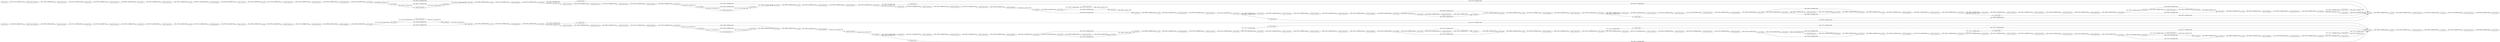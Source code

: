 digraph {
	"-6823548441108178037_170" [label="Column Expressions"]
	"-6823548441108178037_165" [label="Column Filter"]
	"-6823548441108178037_132" [label="Row Splitter"]
	"9136793657457997721_178" [label="Column Expressions"]
	"9136793657457997721_224" [label="Column Expressions"]
	"9136793657457997721_181" [label="Column Filter"]
	"9136793657457997721_189" [label=Concatenate]
	"-6823548441108178037_118" [label=Concatenate]
	"-6823548441108178037_31" [label="Group Loop Start"]
	"9136793657457997721_216" [label="Moving Aggregator"]
	"9136793657457997721_190" [label="Moving Aggregator"]
	"9136793657457997721_179" [label="Column Filter"]
	"9136793657457997721_210" [label="Row Splitter"]
	"-6823548441108178037_104" [label="Moving Aggregator"]
	"-6823548441108178037_121" [label="Row Splitter"]
	"-6823548441108178037_98" [label="Moving Aggregator"]
	"-6823548441108178037_101" [label=Concatenate]
	"-6823548441108178037_86" [label="Column Expressions"]
	"9136793657457997721_218" [label="Row Splitter"]
	"9136793657457997721_217" [label="Column Expressions"]
	"-6823548441108178037_158" [label="Column Filter"]
	"-6823548441108178037_89" [label="Column Expressions"]
	"9136793657457997721_193" [label="Column Expressions"]
	"9136793657457997721_182" [label="Column Filter"]
	"-6823548441108178037_283" [label="Column Expressions"]
	"-6823548441108178037_30" [label=Rank]
	"-6823548441108178037_269" [label="Column Filter"]
	"9136793657457997721_209" [label=Concatenate]
	"9136793657457997721_260" [label="Moving Aggregator"]
	"-6823548441108178037_166" [label="Column Filter"]
	"9136793657457997721_211" [label=Sorter]
	"-6823548441108178037_151" [label="Row Splitter"]
	"9136793657457997721_256" [label="Row Splitter"]
	"9136793657457997721_214" [label=Concatenate]
	"-6823548441108178037_160" [label="Column Filter"]
	"-6823548441108178037_112" [label="Column Expressions"]
	"-6823548441108178037_149" [label="Counter Generation"]
	"9136793657457997721_241" [label="Row Splitter"]
	"-6823548441108178037_117" [label="Row Splitter"]
	"-6823548441108178037_126" [label="Column Expressions"]
	"9136793657457997721_226" [label="Row Splitter"]
	"-6823548441108178037_282" [label="Missing Value"]
	"-6823548441108178037_173" [label="Column Expressions"]
	"-6823548441108178037_284" [label="Column Filter"]
	"9136793657457997721_207" [label="Moving Aggregator"]
	"9136793657457997721_234" [label="Row Splitter"]
	"-6823548441108178037_185" [label="Group Loop Start"]
	"-6823548441108178037_115" [label="Moving Aggregator"]
	"-6823548441108178037_122" [label=Concatenate]
	"9136793657457997721_251" [label=Sorter]
	"9136793657457997721_229" [label="Column Expressions"]
	"-6823548441108178037_186" [label="Loop End"]
	"-6823548441108178037_277" [label="Column Expressions"]
	"-6823548441108178037_94" [label=Concatenate]
	"-6823548441108178037_97" [label=Sorter]
	"-6823548441108178037_21" [label="Table Creator"]
	"-6823548441108178037_90" [label="Row Splitter"]
	"9136793657457997721_176" [label="Column Filter"]
	"-6823548441108178037_270" [label="Extract Date_Time Fields"]
	"-6823548441108178037_168" [label="Column Filter"]
	"-6823548441108178037_102" [label="Column Expressions"]
	"-6823548441108178037_111" [label="Column Expressions"]
	"9136793657457997721_199" [label="Column Expressions"]
	"-6823548441108178037_33" [label="Moving Aggregator"]
	"-6823548441108178037_106" [label="Column Expressions"]
	"-6823548441108178037_155" [label="Column Expressions"]
	"-6823548441108178037_96" [label=Concatenate]
	"-6823548441108178037_138" [label=Concatenate]
	"9136793657457997721_206" [label="Column Expressions"]
	"9136793657457997721_259" [label=Sorter]
	"-6823548441108178037_129" [label="Row Splitter"]
	"9136793657457997721_194" [label="Column Filter"]
	"-6823548441108178037_172" [label="Column Expressions"]
	"9136793657457997721_197" [label="Row Splitter"]
	"-6823548441108178037_105" [label=Concatenate]
	"9136793657457997721_223" [label="Moving Aggregator"]
	"-6823548441108178037_163" [label="Column Filter"]
	"-6823548441108178037_100" [label="Column Expressions"]
	"-6823548441108178037_152" [label=Concatenate]
	"-6823548441108178037_267" [label=Rank]
	"9136793657457997721_202" [label="Column Expressions"]
	"-6823548441108178037_120" [label="Moving Aggregator"]
	"9136793657457997721_204" [label="Counter Generation"]
	"9136793657457997721_236" [label="Moving Aggregator"]
	"9136793657457997721_258" [label=Concatenate]
	"-6823548441108178037_157" [label="Column Expressions"]
	"-6823548441108178037_137" [label=Sorter]
	"9136793657457997721_177" [label="Column Filter"]
	"9136793657457997721_248" [label=Concatenate]
	"-6823548441108178037_116" [label="Row Splitter"]
	"-6823548441108178037_128" [label="Counter Generation"]
	"9136793657457997721_262" [label="Column Expressions"]
	"-6823548441108178037_139" [label="Column Expressions"]
	"-6823548441108178037_29" [label="Column Filter"]
	"9136793657457997721_195" [label="Row Splitter"]
	"-6823548441108178037_141" [label="Column Expressions"]
	"-6823548441108178037_147" [label="Column Expressions"]
	"9136793657457997721_213" [label=Concatenate]
	"9136793657457997721_198" [label="Moving Aggregator"]
	"9136793657457997721_215" [label=Sorter]
	"9136793657457997721_239" [label="Moving Aggregator"]
	"-6823548441108178037_148" [label="Row Splitter"]
	"9136793657457997721_242" [label=Sorter]
	"9136793657457997721_203" [label="Moving Aggregator"]
	"9136793657457997721_249" [label="Moving Aggregator"]
	"-6823548441108178037_134" [label="Row Splitter"]
	"9136793657457997721_255" [label=Concatenate]
	"9136793657457997721_208" [label="Row Splitter"]
	"-6823548441108178037_130" [label="Moving Aggregator"]
	"-6823548441108178037_123" [label="Row Splitter"]
	"9136793657457997721_257" [label="Row Splitter"]
	"9136793657457997721_246" [label="Row Splitter"]
	"-6823548441108178037_142" [label="Column Expressions"]
	"-6823548441108178037_82" [label="Column Expressions"]
	"-6823548441108178037_276" [label="Lag Column"]
	"-6823548441108178037_187" [label="Moving Aggregator"]
	"-6823548441108178037_146" [label="Moving Aggregator"]
	"-6823548441108178037_164" [label="Column Filter"]
	"-6823548441108178037_136" [label="Row Splitter"]
	"-6823548441108178037_278" [label="Column Expressions"]
	"9136793657457997721_220" [label="Row Splitter"]
	"9136793657457997721_196" [label=Concatenate]
	"9136793657457997721_183" [label="Column Filter"]
	"9136793657457997721_191" [label="Column Expressions"]
	"-6823548441108178037_287" [label="Column Filter"]
	"-6823548441108178037_279" [label="Lag Column"]
	"9136793657457997721_192" [label="Column Filter"]
	"-6823548441108178037_24" [label="Column Expressions"]
	"-6823548441108178037_288" [label="Column Expressions"]
	"9136793657457997721_201" [label="Row Splitter"]
	"-6823548441108178037_286" [label="Column Expressions"]
	"-6823548441108178037_144" [label="Row Splitter"]
	"9136793657457997721_238" [label=Concatenate]
	"-6823548441108178037_154" [label=Sorter]
	"-6823548441108178037_169" [label="Column Expressions"]
	"9136793657457997721_263" [label="Column Expressions"]
	"-6823548441108178037_81" [label="Moving Aggregator"]
	"9136793657457997721_205" [label="Row Splitter"]
	"-6823548441108178037_95" [label="Row Splitter"]
	"-6823548441108178037_280" [label="Table Creator"]
	"9136793657457997721_180" [label="Column Filter"]
	"-6823548441108178037_171" [label="Column Expressions"]
	"9136793657457997721_174" [label="Column Filter"]
	"9136793657457997721_261" [label="Row Splitter"]
	"-6823548441108178037_114" [label="Column Expressions"]
	"-6823548441108178037_99" [label="Row Splitter"]
	"-6823548441108178037_125" [label="Column Expressions"]
	"-6823548441108178037_274" [label="Column Expressions"]
	"-6823548441108178037_145" [label="Counter Generation"]
	"-6823548441108178037_22" [label="Extract Date_Time Fields"]
	"9136793657457997721_232" [label="Counter Generation"]
	"-6823548441108178037_124" [label="Moving Aggregator"]
	"-6823548441108178037_143" [label="Moving Aggregator"]
	"9136793657457997721_264" [label="Column Expressions"]
	"9136793657457997721_222" [label="Column Expressions"]
	"9136793657457997721_250" [label="Counter Generation"]
	"-6823548441108178037_107" [label="Counter Generation"]
	"9136793657457997721_244" [label=Concatenate]
	"-6823548441108178037_281" [label="Column Expressions"]
	"9136793657457997721_245" [label="Column Expressions"]
	"-6823548441108178037_93" [label="Row Splitter"]
	"-6823548441108178037_184" [label=Rank]
	"9136793657457997721_235" [label=Concatenate]
	"9136793657457997721_253" [label="Row Splitter"]
	"-6823548441108178037_156" [label="Moving Aggregator"]
	"9136793657457997721_243" [label="Column Expressions"]
	"9136793657457997721_175" [label="Column Filter"]
	"-6823548441108178037_113" [label="Counter Generation"]
	"-6823548441108178037_162" [label="Column Filter"]
	"9136793657457997721_254" [label="Moving Aggregator"]
	"-6823548441108178037_103" [label="Row Splitter"]
	"-6823548441108178037_108" [label="Row Splitter"]
	"-6823548441108178037_140" [label="Moving Aggregator"]
	"9136793657457997721_247" [label="Column Expressions"]
	"9136793657457997721_219" [label="Moving Aggregator"]
	"-6823548441108178037_131" [label=Concatenate]
	"-6823548441108178037_150" [label="Row Splitter"]
	"9136793657457997721_230" [label="Column Expressions"]
	"-6823548441108178037_92" [label=Sorter]
	"-6823548441108178037_109" [label="Moving Aggregator"]
	"-6823548441108178037_266" [label="Column Expressions"]
	"9136793657457997721_240" [label="Column Expressions"]
	"9136793657457997721_252" [label="Column Expressions"]
	"-6823548441108178037_167" [label="Column Filter"]
	"9136793657457997721_265" [label="Column Expressions"]
	"-6823548441108178037_91" [label=Concatenate]
	"9136793657457997721_228" [label=Concatenate]
	"9136793657457997721_225" [label="Column Expressions"]
	"-6823548441108178037_275" [label="Column Expressions"]
	"9136793657457997721_227" [label="Counter Generation"]
	"-6823548441108178037_110" [label=Concatenate]
	"-6823548441108178037_127" [label="Column Expressions"]
	"-6823548441108178037_133" [label=Sorter]
	"-6823548441108178037_32" [label="Loop End"]
	"9136793657457997721_231" [label="Column Expressions"]
	"9136793657457997721_212" [label="Row Splitter"]
	"-6823548441108178037_135" [label=Concatenate]
	"-6823548441108178037_285" [label="Missing Value"]
	"9136793657457997721_221" [label=Concatenate]
	"9136793657457997721_233" [label="Row Splitter"]
	"-6823548441108178037_26" [label=Rank]
	"9136793657457997721_188" [label=Sorter]
	"9136793657457997721_200" [label="Counter Generation"]
	"9136793657457997721_237" [label="Column Expressions"]
	"-6823548441108178037_119" [label=Sorter]
	"-6823548441108178037_161" [label="Column Filter"]
	"-6823548441108178037_153" [label=Concatenate]
	"-6823548441108178037_159" [label="Column Filter"]
	"9136793657457997721_188" -> "9136793657457997721_203" [label="data: 38512; is_blocking: True"]
	"-6823548441108178037_104" -> "-6823548441108178037_103" [label="data: 22040; is_blocking: False"]
	"-6823548441108178037_146" -> "-6823548441108178037_173" [label="data: 21009; is_blocking: False"]
	"-6823548441108178037_281" -> "-6823548441108178037_282" [label="data: 21707; is_blocking: False"]
	"-6823548441108178037_142" -> "-6823548441108178037_140" [label="data: 23243; is_blocking: False"]
	"9136793657457997721_198" -> "9136793657457997721_263" [label="data: 39031; is_blocking: False"]
	"-6823548441108178037_168" -> "-6823548441108178037_105" [label="data: 23117; is_blocking: False"]
	"-6823548441108178037_287" -> "-6823548441108178037_266" [label="data: 34261; is_blocking: False"]
	"-6823548441108178037_107" -> "-6823548441108178037_106" [label="data: 24542; is_blocking: False"]
	"9136793657457997721_253" -> "9136793657457997721_255" [label="data: 39832; is_blocking: False"]
	"-6823548441108178037_108" -> "-6823548441108178037_158" [label="data: 21010; is_blocking: False"]
	"-6823548441108178037_150" -> "-6823548441108178037_163" [label="data: 21011; is_blocking: False"]
	"-6823548441108178037_279" -> "-6823548441108178037_278" [label="data: 65751; is_blocking: False"]
	"-6823548441108178037_139" -> "-6823548441108178037_138" [label="data: 23241; is_blocking: False"]
	"-6823548441108178037_278" -> "-6823548441108178037_269" [label="data: 48138; is_blocking: False"]
	"9136793657457997721_238" -> "9136793657457997721_242" [label="data: 38906; is_blocking: False"]
	"9136793657457997721_247" -> "9136793657457997721_244" [label="data: 41262; is_blocking: False"]
	"9136793657457997721_208" -> "9136793657457997721_209" [label="data: 39030; is_blocking: False"]
	"-6823548441108178037_129" -> "-6823548441108178037_165" [label="data: 21010; is_blocking: False"]
	"-6823548441108178037_152" -> "-6823548441108178037_154" [label="data: 20886; is_blocking: False"]
	"-6823548441108178037_280" -> "-6823548441108178037_22" [label="data: 20228; is_blocking: True"]
	"-6823548441108178037_21" -> "-6823548441108178037_270" [label="data: 19374; is_blocking: True"]
	"9136793657457997721_240" -> "9136793657457997721_239" [label="data: 42044; is_blocking: False"]
	"9136793657457997721_201" -> "9136793657457997721_175" [label="data: 39030; is_blocking: False"]
	"9136793657457997721_178" -> "9136793657457997721_256" [label="data: 41262; is_blocking: False"]
	"-6823548441108178037_22" -> "-6823548441108178037_281" [label="data: 18386; is_blocking: False"]
	"-6823548441108178037_82" -> "-6823548441108178037_81" [label="data: 23986; is_blocking: False"]
	"-6823548441108178037_169" -> "-6823548441108178037_108" [label="data: 23242; is_blocking: False"]
	"9136793657457997721_193" -> "9136793657457997721_189" [label="data: 41262; is_blocking: False"]
	"9136793657457997721_212" -> "9136793657457997721_217" [label="data: 39030; is_blocking: False"]
	"9136793657457997721_212" -> "9136793657457997721_214" [label="data: 39030; is_blocking: False"]
	"9136793657457997721_254" -> "9136793657457997721_178" [label="data: 39030; is_blocking: False"]
	"9136793657457997721_217" -> "9136793657457997721_214" [label="data: 41262; is_blocking: False"]
	"-6823548441108178037_164" -> "-6823548441108178037_105" [label="data: 21817; is_blocking: False"]
	"-6823548441108178037_125" -> "-6823548441108178037_122" [label="data: 23241; is_blocking: False"]
	"9136793657457997721_249" -> "9136793657457997721_246" [label="data: 40276; is_blocking: False"]
	"-6823548441108178037_267" -> "-6823548441108178037_187" [label="data: 87457; is_blocking: False"]
	"-6823548441108178037_137" -> "-6823548441108178037_143" [label="data: 20492; is_blocking: True"]
	"9136793657457997721_192" -> "9136793657457997721_232" [label="data: 39837; is_blocking: False"]
	"-6823548441108178037_266" -> "-6823548441108178037_267" [label="data: 35527; is_blocking: False"]
	"9136793657457997721_230" -> "9136793657457997721_219" [label="data: 41262; is_blocking: False"]
	"-6823548441108178037_131" -> "-6823548441108178037_133" [label="data: 20886; is_blocking: False"]
	"-6823548441108178037_116" -> "-6823548441108178037_159" [label="data: 21010; is_blocking: False"]
	"-6823548441108178037_128" -> "-6823548441108178037_127" [label="data: 23243; is_blocking: False"]
	"9136793657457997721_175" -> "9136793657457997721_248" [label="data: 39837; is_blocking: False"]
	"-6823548441108178037_99" -> "-6823548441108178037_101" [label="data: 21010; is_blocking: False"]
	"-6823548441108178037_157" -> "-6823548441108178037_153" [label="data: 23242; is_blocking: False"]
	"-6823548441108178037_170" -> "-6823548441108178037_116" [label="data: 23242; is_blocking: False"]
	"-6823548441108178037_185" -> "-6823548441108178037_184" [label="data: 36740; is_blocking: True"]
	"-6823548441108178037_145" -> "-6823548441108178037_141" [label="data: 23241; is_blocking: False"]
	"9136793657457997721_180" -> "9136793657457997721_204" [label="data: 39837; is_blocking: False"]
	"9136793657457997721_179" -> "9136793657457997721_248" [label="data: 41140; is_blocking: False"]
	"9136793657457997721_206" -> "9136793657457997721_199" [label="data: 41262; is_blocking: False"]
	"-6823548441108178037_284" -> "-6823548441108178037_24" [label="data: 15745; is_blocking: False"]
	"-6823548441108178037_89" -> "-6823548441108178037_82" [label="data: 22719; is_blocking: False"]
	"-6823548441108178037_117" -> "-6823548441108178037_121" [label="data: 21010; is_blocking: False"]
	"-6823548441108178037_136" -> "-6823548441108178037_139" [label="data: 21010; is_blocking: False"]
	"-6823548441108178037_160" -> "-6823548441108178037_145" [label="data: 21817; is_blocking: False"]
	"-6823548441108178037_95" -> "-6823548441108178037_96" [label="data: 21009; is_blocking: False"]
	"9136793657457997721_210" -> "9136793657457997721_213" [label="data: 39030; is_blocking: False"]
	"-6823548441108178037_124" -> "-6823548441108178037_132" [label="data: 21010; is_blocking: False"]
	"-6823548441108178037_135" -> "-6823548441108178037_137" [label="data: 20886; is_blocking: False"]
	"-6823548441108178037_150" -> "-6823548441108178037_162" [label="data: 21010; is_blocking: False"]
	"-6823548441108178037_140" -> "-6823548441108178037_134" [label="data: 21010; is_blocking: False"]
	"9136793657457997721_232" -> "9136793657457997721_231" [label="data: 41262; is_blocking: False"]
	"9136793657457997721_260" -> "9136793657457997721_257" [label="data: 39030; is_blocking: False"]
	"-6823548441108178037_93" -> "-6823548441108178037_94" [label="data: 21809; is_blocking: False"]
	"-6823548441108178037_172" -> "-6823548441108178037_144" [label="data: 23242; is_blocking: False"]
	"9136793657457997721_177" -> "9136793657457997721_248" [label="data: 39837; is_blocking: False"]
	"9136793657457997721_190" -> "9136793657457997721_205" [label="data: 39030; is_blocking: False"]
	"9136793657457997721_202" -> "9136793657457997721_190" [label="data: 41261; is_blocking: False"]
	"-6823548441108178037_141" -> "-6823548441108178037_142" [label="data: 23242; is_blocking: False"]
	"9136793657457997721_209" -> "9136793657457997721_211" [label="data: 38906; is_blocking: False"]
	"-6823548441108178037_288" -> "-6823548441108178037_287" [label="data: 36833; is_blocking: False"]
	"9136793657457997721_210" -> "9136793657457997721_212" [label="data: 39030; is_blocking: False"]
	"-6823548441108178037_26" -> "-6823548441108178037_33" [label="data: 51741; is_blocking: False"]
	"9136793657457997721_211" -> "9136793657457997721_216" [label="data: 38512; is_blocking: True"]
	"9136793657457997721_225" -> "9136793657457997721_223" [label="data: 41262; is_blocking: False"]
	"9136793657457997721_227" -> "9136793657457997721_224" [label="data: 41263; is_blocking: False"]
	"-6823548441108178037_31" -> "-6823548441108178037_30" [label="data: 18561; is_blocking: True"]
	"-6823548441108178037_106" -> "-6823548441108178037_100" [label="data: 23892; is_blocking: False"]
	"-6823548441108178037_118" -> "-6823548441108178037_119" [label="data: 20886; is_blocking: False"]
	"-6823548441108178037_126" -> "-6823548441108178037_124" [label="data: 23242; is_blocking: False"]
	"-6823548441108178037_143" -> "-6823548441108178037_172" [label="data: 21010; is_blocking: False"]
	"-6823548441108178037_161" -> "-6823548441108178037_149" [label="data: 21817; is_blocking: False"]
	"-6823548441108178037_111" -> "-6823548441108178037_120" [label="data: 23242; is_blocking: False"]
	"-6823548441108178037_133" -> "-6823548441108178037_130" [label="data: 20492; is_blocking: True"]
	"-6823548441108178037_154" -> "-6823548441108178037_146" [label="data: 20492; is_blocking: True"]
	"-6823548441108178037_108" -> "-6823548441108178037_167" [label="data: 21009; is_blocking: False"]
	"9136793657457997721_220" -> "9136793657457997721_221" [label="data: 39030; is_blocking: False"]
	"-6823548441108178037_32" -> "-6823548441108178037_275" [label="data: 67484; is_blocking: True"]
	"9136793657457997721_261" -> "9136793657457997721_244" [label="data: 39030; is_blocking: False"]
	"9136793657457997721_224" -> "9136793657457997721_225" [label="data: 41262; is_blocking: False"]
	"-6823548441108178037_123" -> "-6823548441108178037_125" [label="data: 21010; is_blocking: False"]
	"-6823548441108178037_148" -> "-6823548441108178037_152" [label="data: 21011; is_blocking: False"]
	"-6823548441108178037_138" -> "-6823548441108178037_135" [label="data: 20886; is_blocking: False"]
	"-6823548441108178037_147" -> "-6823548441108178037_156" [label="data: 23241; is_blocking: False"]
	"-6823548441108178037_276" -> "-6823548441108178037_274" [label="data: 49237; is_blocking: False"]
	"-6823548441108178037_153" -> "-6823548441108178037_152" [label="data: 20886; is_blocking: False"]
	"9136793657457997721_222" -> "9136793657457997721_221" [label="data: 41261; is_blocking: False"]
	"-6823548441108178037_112" -> "-6823548441108178037_110" [label="data: 23243; is_blocking: False"]
	"-6823548441108178037_277" -> "-6823548441108178037_279" [label="data: 44319; is_blocking: False"]
	"-6823548441108178037_151" -> "-6823548441108178037_153" [label="data: 21010; is_blocking: False"]
	"-6823548441108178037_173" -> "-6823548441108178037_150" [label="data: 23242; is_blocking: False"]
	"-6823548441108178037_93" -> "-6823548441108178037_86" [label="data: 21809; is_blocking: False"]
	"9136793657457997721_252" -> "9136793657457997721_245" [label="data: 41915; is_blocking: False"]
	"-6823548441108178037_122" -> "-6823548441108178037_131" [label="data: 20886; is_blocking: False"]
	"9136793657457997721_197" -> "9136793657457997721_189" [label="data: 39030; is_blocking: False"]
	"9136793657457997721_195" -> "9136793657457997721_182" [label="data: 39031; is_blocking: False"]
	"-6823548441108178037_162" -> "-6823548441108178037_105" [label="data: 21817; is_blocking: False"]
	"-6823548441108178037_166" -> "-6823548441108178037_105" [label="data: 21817; is_blocking: False"]
	"9136793657457997721_235" -> "9136793657457997721_251" [label="data: 39058; is_blocking: False"]
	"-6823548441108178037_129" -> "-6823548441108178037_160" [label="data: 21010; is_blocking: False"]
	"9136793657457997721_197" -> "9136793657457997721_193" [label="data: 39030; is_blocking: False"]
	"9136793657457997721_259" -> "9136793657457997721_254" [label="data: 38512; is_blocking: True"]
	"-6823548441108178037_134" -> "-6823548441108178037_136" [label="data: 21010; is_blocking: False"]
	"-6823548441108178037_97" -> "-6823548441108178037_109" [label="data: 20492; is_blocking: True"]
	"9136793657457997721_233" -> "9136793657457997721_177" [label="data: 39030; is_blocking: False"]
	"-6823548441108178037_186" -> "-6823548441108178037_277" [label="data: 102662; is_blocking: True"]
	"-6823548441108178037_165" -> "-6823548441108178037_105" [label="data: 21817; is_blocking: False"]
	"9136793657457997721_229" -> "9136793657457997721_228" [label="data: 41263; is_blocking: False"]
	"-6823548441108178037_270" -> "-6823548441108178037_286" [label="data: 18350; is_blocking: False"]
	"9136793657457997721_243" -> "9136793657457997721_255" [label="data: 41300; is_blocking: False"]
	"-6823548441108178037_98" -> "-6823548441108178037_95" [label="data: 21010; is_blocking: False"]
	"9136793657457997721_248" -> "-6823548441108178037_186" [label="data: 38685; is_blocking: False"]
	"-6823548441108178037_90" -> "-6823548441108178037_91" [label="data: 22039; is_blocking: False"]
	"9136793657457997721_191" -> "9136793657457997721_202" [label="data: 41262; is_blocking: False"]
	"9136793657457997721_228" -> "9136793657457997721_238" [label="data: 38906; is_blocking: False"]
	"-6823548441108178037_171" -> "-6823548441108178037_129" [label="data: 23242; is_blocking: False"]
	"-6823548441108178037_121" -> "-6823548441108178037_110" [label="data: 21010; is_blocking: False"]
	"-6823548441108178037_187" -> "-6823548441108178037_185" [label="data: 50929; is_blocking: False"]
	"9136793657457997721_203" -> "9136793657457997721_265" [label="data: 39029; is_blocking: False"]
	"9136793657457997721_205" -> "9136793657457997721_197" [label="data: 39030; is_blocking: False"]
	"-6823548441108178037_81" -> "-6823548441108178037_90" [label="data: 22039; is_blocking: False"]
	"-6823548441108178037_167" -> "-6823548441108178037_105" [label="data: 21817; is_blocking: False"]
	"-6823548441108178037_156" -> "-6823548441108178037_148" [label="data: 21010; is_blocking: False"]
	"9136793657457997721_194" -> "9136793657457997721_227" [label="data: 39837; is_blocking: False"]
	"9136793657457997721_265" -> "9136793657457997721_195" [label="data: 41262; is_blocking: False"]
	"-6823548441108178037_100" -> "-6823548441108178037_98" [label="data: 23242; is_blocking: False"]
	"-6823548441108178037_94" -> "-6823548441108178037_91" [label="data: 21035; is_blocking: False"]
	"9136793657457997721_183" -> "9136793657457997721_248" [label="data: 39837; is_blocking: False"]
	"9136793657457997721_213" -> "9136793657457997721_215" [label="data: 38906; is_blocking: False"]
	"9136793657457997721_234" -> "9136793657457997721_253" [label="data: 39832; is_blocking: False"]
	"-6823548441108178037_130" -> "-6823548441108178037_171" [label="data: 21010; is_blocking: False"]
	"-6823548441108178037_102" -> "-6823548441108178037_101" [label="data: 23242; is_blocking: False"]
	"-6823548441108178037_117" -> "-6823548441108178037_118" [label="data: 21010; is_blocking: False"]
	"9136793657457997721_256" -> "9136793657457997721_192" [label="data: 39030; is_blocking: False"]
	"9136793657457997721_239" -> "9136793657457997721_234" [label="data: 40270; is_blocking: False"]
	"9136793657457997721_246" -> "9136793657457997721_179" [label="data: 40275; is_blocking: False"]
	"9136793657457997721_214" -> "9136793657457997721_213" [label="data: 38906; is_blocking: False"]
	"9136793657457997721_200" -> "9136793657457997721_206" [label="data: 41261; is_blocking: False"]
	"-6823548441108178037_123" -> "-6823548441108178037_122" [label="data: 21010; is_blocking: False"]
	"9136793657457997721_244" -> "9136793657457997721_258" [label="data: 38906; is_blocking: False"]
	"-6823548441108178037_127" -> "-6823548441108178037_126" [label="data: 23242; is_blocking: False"]
	"9136793657457997721_218" -> "9136793657457997721_229" [label="data: 39029; is_blocking: False"]
	"-6823548441108178037_30" -> "-6823548441108178037_89" [label="data: 64874; is_blocking: False"]
	"9136793657457997721_205" -> "9136793657457997721_196" [label="data: 39031; is_blocking: False"]
	"9136793657457997721_241" -> "9136793657457997721_218" [label="data: 39030; is_blocking: False"]
	"9136793657457997721_195" -> "9136793657457997721_183" [label="data: 39030; is_blocking: False"]
	"9136793657457997721_220" -> "9136793657457997721_222" [label="data: 39030; is_blocking: False"]
	"9136793657457997721_208" -> "9136793657457997721_220" [label="data: 39030; is_blocking: False"]
	"-6823548441108178037_24" -> "-6823548441108178037_26" [label="data: 17041; is_blocking: False"]
	"9136793657457997721_257" -> "9136793657457997721_261" [label="data: 39030; is_blocking: False"]
	"-6823548441108178037_119" -> "-6823548441108178037_115" [label="data: 20492; is_blocking: True"]
	"9136793657457997721_236" -> "9136793657457997721_262" [label="data: 39030; is_blocking: False"]
	"9136793657457997721_258" -> "9136793657457997721_259" [label="data: 38906; is_blocking: False"]
	"-6823548441108178037_134" -> "-6823548441108178037_135" [label="data: 21010; is_blocking: False"]
	"-6823548441108178037_282" -> "-6823548441108178037_283" [label="data: 34621; is_blocking: True"]
	"-6823548441108178037_283" -> "-6823548441108178037_284" [label="data: 18532; is_blocking: False"]
	"9136793657457997721_201" -> "9136793657457997721_180" [label="data: 39030; is_blocking: False"]
	"9136793657457997721_245" -> "9136793657457997721_260" [label="data: 41262; is_blocking: False"]
	"9136793657457997721_219" -> "9136793657457997721_241" [label="data: 39030; is_blocking: False"]
	"9136793657457997721_196" -> "9136793657457997721_188" [label="data: 38906; is_blocking: False"]
	"9136793657457997721_242" -> "9136793657457997721_236" [label="data: 38512; is_blocking: True"]
	"-6823548441108178037_148" -> "-6823548441108178037_151" [label="data: 21010; is_blocking: False"]
	"9136793657457997721_176" -> "9136793657457997721_248" [label="data: 39837; is_blocking: False"]
	"-6823548441108178037_132" -> "-6823548441108178037_123" [label="data: 21010; is_blocking: False"]
	"9136793657457997721_246" -> "9136793657457997721_250" [label="data: 39832; is_blocking: False"]
	"9136793657457997721_231" -> "9136793657457997721_230" [label="data: 41262; is_blocking: False"]
	"-6823548441108178037_144" -> "-6823548441108178037_164" [label="data: 21010; is_blocking: False"]
	"-6823548441108178037_184" -> "9136793657457997721_237" [label="data: 77785; is_blocking: False"]
	"-6823548441108178037_113" -> "-6823548441108178037_114" [label="data: 23242; is_blocking: False"]
	"-6823548441108178037_96" -> "-6823548441108178037_97" [label="data: 20886; is_blocking: False"]
	"9136793657457997721_256" -> "9136793657457997721_176" [label="data: 39029; is_blocking: False"]
	"9136793657457997721_218" -> "9136793657457997721_228" [label="data: 39030; is_blocking: False"]
	"-6823548441108178037_114" -> "-6823548441108178037_111" [label="data: 23242; is_blocking: False"]
	"-6823548441108178037_120" -> "-6823548441108178037_117" [label="data: 21010; is_blocking: False"]
	"-6823548441108178037_275" -> "-6823548441108178037_276" [label="data: 25930; is_blocking: False"]
	"9136793657457997721_262" -> "9136793657457997721_233" [label="data: 41262; is_blocking: False"]
	"9136793657457997721_250" -> "9136793657457997721_252" [label="data: 42565; is_blocking: False"]
	"9136793657457997721_226" -> "9136793657457997721_181" [label="data: 39030; is_blocking: False"]
	"9136793657457997721_234" -> "9136793657457997721_235" [label="data: 40270; is_blocking: False"]
	"9136793657457997721_237" -> "9136793657457997721_240" [label="data: 40743; is_blocking: False"]
	"9136793657457997721_223" -> "9136793657457997721_208" [label="data: 39030; is_blocking: False"]
	"-6823548441108178037_115" -> "-6823548441108178037_170" [label="data: 21010; is_blocking: False"]
	"-6823548441108178037_109" -> "-6823548441108178037_169" [label="data: 21010; is_blocking: False"]
	"9136793657457997721_233" -> "9136793657457997721_194" [label="data: 39030; is_blocking: False"]
	"9136793657457997721_216" -> "9136793657457997721_264" [label="data: 39030; is_blocking: False"]
	"9136793657457997721_241" -> "9136793657457997721_238" [label="data: 39030; is_blocking: False"]
	"-6823548441108178037_136" -> "-6823548441108178037_138" [label="data: 21010; is_blocking: False"]
	"9136793657457997721_226" -> "9136793657457997721_174" [label="data: 39030; is_blocking: False"]
	"-6823548441108178037_33" -> "-6823548441108178037_31" [label="data: 33697; is_blocking: False"]
	"9136793657457997721_204" -> "9136793657457997721_191" [label="data: 41262; is_blocking: False"]
	"-6823548441108178037_95" -> "-6823548441108178037_99" [label="data: 21010; is_blocking: False"]
	"-6823548441108178037_116" -> "-6823548441108178037_166" [label="data: 21010; is_blocking: False"]
	"-6823548441108178037_151" -> "-6823548441108178037_157" [label="data: 21010; is_blocking: False"]
	"-6823548441108178037_158" -> "-6823548441108178037_113" [label="data: 21817; is_blocking: False"]
	"-6823548441108178037_90" -> "-6823548441108178037_93" [label="data: 21809; is_blocking: False"]
	"-6823548441108178037_149" -> "-6823548441108178037_155" [label="data: 23241; is_blocking: False"]
	"-6823548441108178037_159" -> "-6823548441108178037_128" [label="data: 21817; is_blocking: False"]
	"-6823548441108178037_105" -> "-6823548441108178037_32" [label="data: 20665; is_blocking: False"]
	"9136793657457997721_174" -> "9136793657457997721_248" [label="data: 39837; is_blocking: False"]
	"-6823548441108178037_101" -> "-6823548441108178037_96" [label="data: 20886; is_blocking: False"]
	"9136793657457997721_255" -> "9136793657457997721_235" [label="data: 39058; is_blocking: False"]
	"-6823548441108178037_163" -> "-6823548441108178037_105" [label="data: 21817; is_blocking: False"]
	"-6823548441108178037_103" -> "-6823548441108178037_107" [label="data: 21809; is_blocking: False"]
	"9136793657457997721_181" -> "9136793657457997721_200" [label="data: 39837; is_blocking: False"]
	"-6823548441108178037_103" -> "-6823548441108178037_168" [label="data: 22039; is_blocking: False"]
	"9136793657457997721_221" -> "9136793657457997721_209" [label="data: 38906; is_blocking: False"]
	"9136793657457997721_251" -> "9136793657457997721_249" [label="data: 40270; is_blocking: True"]
	"-6823548441108178037_99" -> "-6823548441108178037_102" [label="data: 21011; is_blocking: False"]
	"-6823548441108178037_155" -> "-6823548441108178037_147" [label="data: 23242; is_blocking: False"]
	"9136793657457997721_215" -> "9136793657457997721_198" [label="data: 38512; is_blocking: True"]
	"-6823548441108178037_91" -> "-6823548441108178037_92" [label="data: 21035; is_blocking: False"]
	"-6823548441108178037_286" -> "-6823548441108178037_285" [label="data: 21424; is_blocking: False"]
	"9136793657457997721_253" -> "9136793657457997721_243" [label="data: 39832; is_blocking: False"]
	"9136793657457997721_207" -> "9136793657457997721_210" [label="data: 39030; is_blocking: False"]
	"9136793657457997721_263" -> "9136793657457997721_201" [label="data: 41262; is_blocking: False"]
	"9136793657457997721_257" -> "9136793657457997721_258" [label="data: 39029; is_blocking: False"]
	"9136793657457997721_264" -> "9136793657457997721_226" [label="data: 41262; is_blocking: False"]
	"-6823548441108178037_86" -> "-6823548441108178037_94" [label="data: 23277; is_blocking: False"]
	"-6823548441108178037_132" -> "-6823548441108178037_131" [label="data: 21010; is_blocking: False"]
	"9136793657457997721_189" -> "9136793657457997721_196" [label="data: 38906; is_blocking: False"]
	"-6823548441108178037_110" -> "-6823548441108178037_118" [label="data: 20886; is_blocking: False"]
	"-6823548441108178037_274" -> "-6823548441108178037_29" [label="data: 29828; is_blocking: False"]
	"-6823548441108178037_92" -> "-6823548441108178037_104" [label="data: 20641; is_blocking: True"]
	"-6823548441108178037_285" -> "-6823548441108178037_288" [label="data: 33356; is_blocking: True"]
	"9136793657457997721_261" -> "9136793657457997721_247" [label="data: 39030; is_blocking: False"]
	"-6823548441108178037_144" -> "-6823548441108178037_161" [label="data: 21010; is_blocking: False"]
	"-6823548441108178037_121" -> "-6823548441108178037_112" [label="data: 21009; is_blocking: False"]
	"9136793657457997721_199" -> "9136793657457997721_207" [label="data: 41263; is_blocking: False"]
	"9136793657457997721_182" -> "9136793657457997721_248" [label="data: 39837; is_blocking: False"]
	rankdir=LR
}
